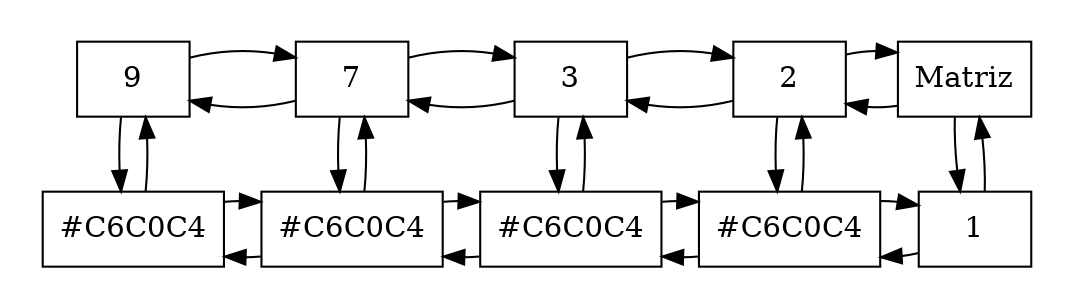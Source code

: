 digraph g{ subgraph cluster_id_capa_capa_4{
style=filled;
style=filled;
color=white;
node [shape=box,color=black];
id_capa_capa_4Matriz->id_capa_capa_42[constraint=false];
id_capa_capa_4Matriz[label="Matriz"];
id_capa_capa_42->id_capa_capa_43[constraint=false];
id_capa_capa_42->id_capa_capa_4Matriz[constraint=false];
id_capa_capa_42[label="2"];
id_capa_capa_43->id_capa_capa_47[constraint=false];
id_capa_capa_43->id_capa_capa_42[constraint=false];
id_capa_capa_43[label="3"];
id_capa_capa_47->id_capa_capa_49[constraint=false];
id_capa_capa_47->id_capa_capa_43[constraint=false];
id_capa_capa_47[label="7"];
id_capa_capa_49->id_capa_capa_47[constraint=false];
id_capa_capa_49[label="9"];
id_capa_capa_4Matriz->id_capa_capa_4_fila_1;
id_capa_capa_4_fila_1->id_capa_capa_4Matriz;
id_capa_capa_4_fila_1[label="1"];
id_capa_capa_42->contenido_2_1;
contenido_2_1->id_capa_capa_42;
id_capa_capa_4_fila_1->contenido_2_1[constraint=false];
contenido_2_1->id_capa_capa_4_fila_1[constraint=false];
contenido_2_1->contenido_3_1[constraint=false];
contenido_2_1[label="#C6C0C4"];
id_capa_capa_43->contenido_3_1;
contenido_3_1->id_capa_capa_43;
contenido_3_1->contenido_2_1[constraint=false];
contenido_3_1->contenido_7_1[constraint=false];
contenido_3_1[label="#C6C0C4"];
id_capa_capa_47->contenido_7_1;
contenido_7_1->id_capa_capa_47;
contenido_7_1->contenido_3_1[constraint=false];
contenido_7_1->contenido_9_1[constraint=false];
contenido_7_1[label="#C6C0C4"];
id_capa_capa_49->contenido_9_1;
contenido_9_1->id_capa_capa_49;
contenido_9_1->contenido_7_1[constraint=false];
contenido_9_1[label="#C6C0C4"];
} }